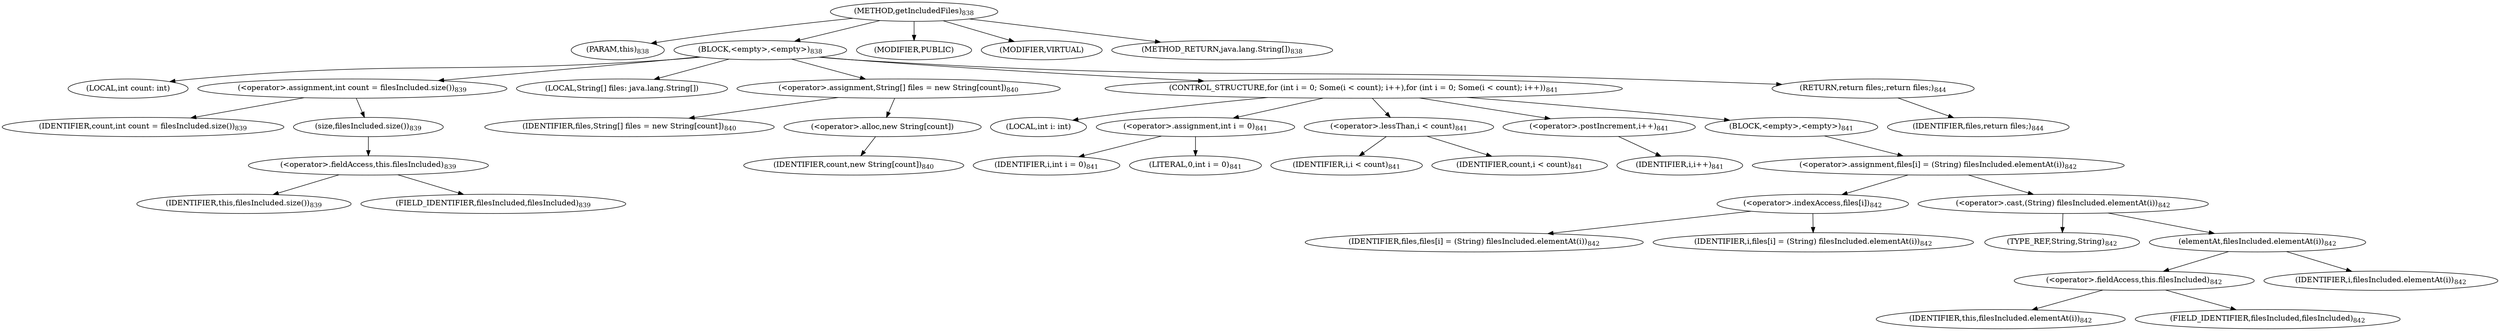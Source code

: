 digraph "getIncludedFiles" {  
"1780" [label = <(METHOD,getIncludedFiles)<SUB>838</SUB>> ]
"1781" [label = <(PARAM,this)<SUB>838</SUB>> ]
"1782" [label = <(BLOCK,&lt;empty&gt;,&lt;empty&gt;)<SUB>838</SUB>> ]
"1783" [label = <(LOCAL,int count: int)> ]
"1784" [label = <(&lt;operator&gt;.assignment,int count = filesIncluded.size())<SUB>839</SUB>> ]
"1785" [label = <(IDENTIFIER,count,int count = filesIncluded.size())<SUB>839</SUB>> ]
"1786" [label = <(size,filesIncluded.size())<SUB>839</SUB>> ]
"1787" [label = <(&lt;operator&gt;.fieldAccess,this.filesIncluded)<SUB>839</SUB>> ]
"1788" [label = <(IDENTIFIER,this,filesIncluded.size())<SUB>839</SUB>> ]
"1789" [label = <(FIELD_IDENTIFIER,filesIncluded,filesIncluded)<SUB>839</SUB>> ]
"1790" [label = <(LOCAL,String[] files: java.lang.String[])> ]
"1791" [label = <(&lt;operator&gt;.assignment,String[] files = new String[count])<SUB>840</SUB>> ]
"1792" [label = <(IDENTIFIER,files,String[] files = new String[count])<SUB>840</SUB>> ]
"1793" [label = <(&lt;operator&gt;.alloc,new String[count])> ]
"1794" [label = <(IDENTIFIER,count,new String[count])<SUB>840</SUB>> ]
"1795" [label = <(CONTROL_STRUCTURE,for (int i = 0; Some(i &lt; count); i++),for (int i = 0; Some(i &lt; count); i++))<SUB>841</SUB>> ]
"1796" [label = <(LOCAL,int i: int)> ]
"1797" [label = <(&lt;operator&gt;.assignment,int i = 0)<SUB>841</SUB>> ]
"1798" [label = <(IDENTIFIER,i,int i = 0)<SUB>841</SUB>> ]
"1799" [label = <(LITERAL,0,int i = 0)<SUB>841</SUB>> ]
"1800" [label = <(&lt;operator&gt;.lessThan,i &lt; count)<SUB>841</SUB>> ]
"1801" [label = <(IDENTIFIER,i,i &lt; count)<SUB>841</SUB>> ]
"1802" [label = <(IDENTIFIER,count,i &lt; count)<SUB>841</SUB>> ]
"1803" [label = <(&lt;operator&gt;.postIncrement,i++)<SUB>841</SUB>> ]
"1804" [label = <(IDENTIFIER,i,i++)<SUB>841</SUB>> ]
"1805" [label = <(BLOCK,&lt;empty&gt;,&lt;empty&gt;)<SUB>841</SUB>> ]
"1806" [label = <(&lt;operator&gt;.assignment,files[i] = (String) filesIncluded.elementAt(i))<SUB>842</SUB>> ]
"1807" [label = <(&lt;operator&gt;.indexAccess,files[i])<SUB>842</SUB>> ]
"1808" [label = <(IDENTIFIER,files,files[i] = (String) filesIncluded.elementAt(i))<SUB>842</SUB>> ]
"1809" [label = <(IDENTIFIER,i,files[i] = (String) filesIncluded.elementAt(i))<SUB>842</SUB>> ]
"1810" [label = <(&lt;operator&gt;.cast,(String) filesIncluded.elementAt(i))<SUB>842</SUB>> ]
"1811" [label = <(TYPE_REF,String,String)<SUB>842</SUB>> ]
"1812" [label = <(elementAt,filesIncluded.elementAt(i))<SUB>842</SUB>> ]
"1813" [label = <(&lt;operator&gt;.fieldAccess,this.filesIncluded)<SUB>842</SUB>> ]
"1814" [label = <(IDENTIFIER,this,filesIncluded.elementAt(i))<SUB>842</SUB>> ]
"1815" [label = <(FIELD_IDENTIFIER,filesIncluded,filesIncluded)<SUB>842</SUB>> ]
"1816" [label = <(IDENTIFIER,i,filesIncluded.elementAt(i))<SUB>842</SUB>> ]
"1817" [label = <(RETURN,return files;,return files;)<SUB>844</SUB>> ]
"1818" [label = <(IDENTIFIER,files,return files;)<SUB>844</SUB>> ]
"1819" [label = <(MODIFIER,PUBLIC)> ]
"1820" [label = <(MODIFIER,VIRTUAL)> ]
"1821" [label = <(METHOD_RETURN,java.lang.String[])<SUB>838</SUB>> ]
  "1780" -> "1781" 
  "1780" -> "1782" 
  "1780" -> "1819" 
  "1780" -> "1820" 
  "1780" -> "1821" 
  "1782" -> "1783" 
  "1782" -> "1784" 
  "1782" -> "1790" 
  "1782" -> "1791" 
  "1782" -> "1795" 
  "1782" -> "1817" 
  "1784" -> "1785" 
  "1784" -> "1786" 
  "1786" -> "1787" 
  "1787" -> "1788" 
  "1787" -> "1789" 
  "1791" -> "1792" 
  "1791" -> "1793" 
  "1793" -> "1794" 
  "1795" -> "1796" 
  "1795" -> "1797" 
  "1795" -> "1800" 
  "1795" -> "1803" 
  "1795" -> "1805" 
  "1797" -> "1798" 
  "1797" -> "1799" 
  "1800" -> "1801" 
  "1800" -> "1802" 
  "1803" -> "1804" 
  "1805" -> "1806" 
  "1806" -> "1807" 
  "1806" -> "1810" 
  "1807" -> "1808" 
  "1807" -> "1809" 
  "1810" -> "1811" 
  "1810" -> "1812" 
  "1812" -> "1813" 
  "1812" -> "1816" 
  "1813" -> "1814" 
  "1813" -> "1815" 
  "1817" -> "1818" 
}
